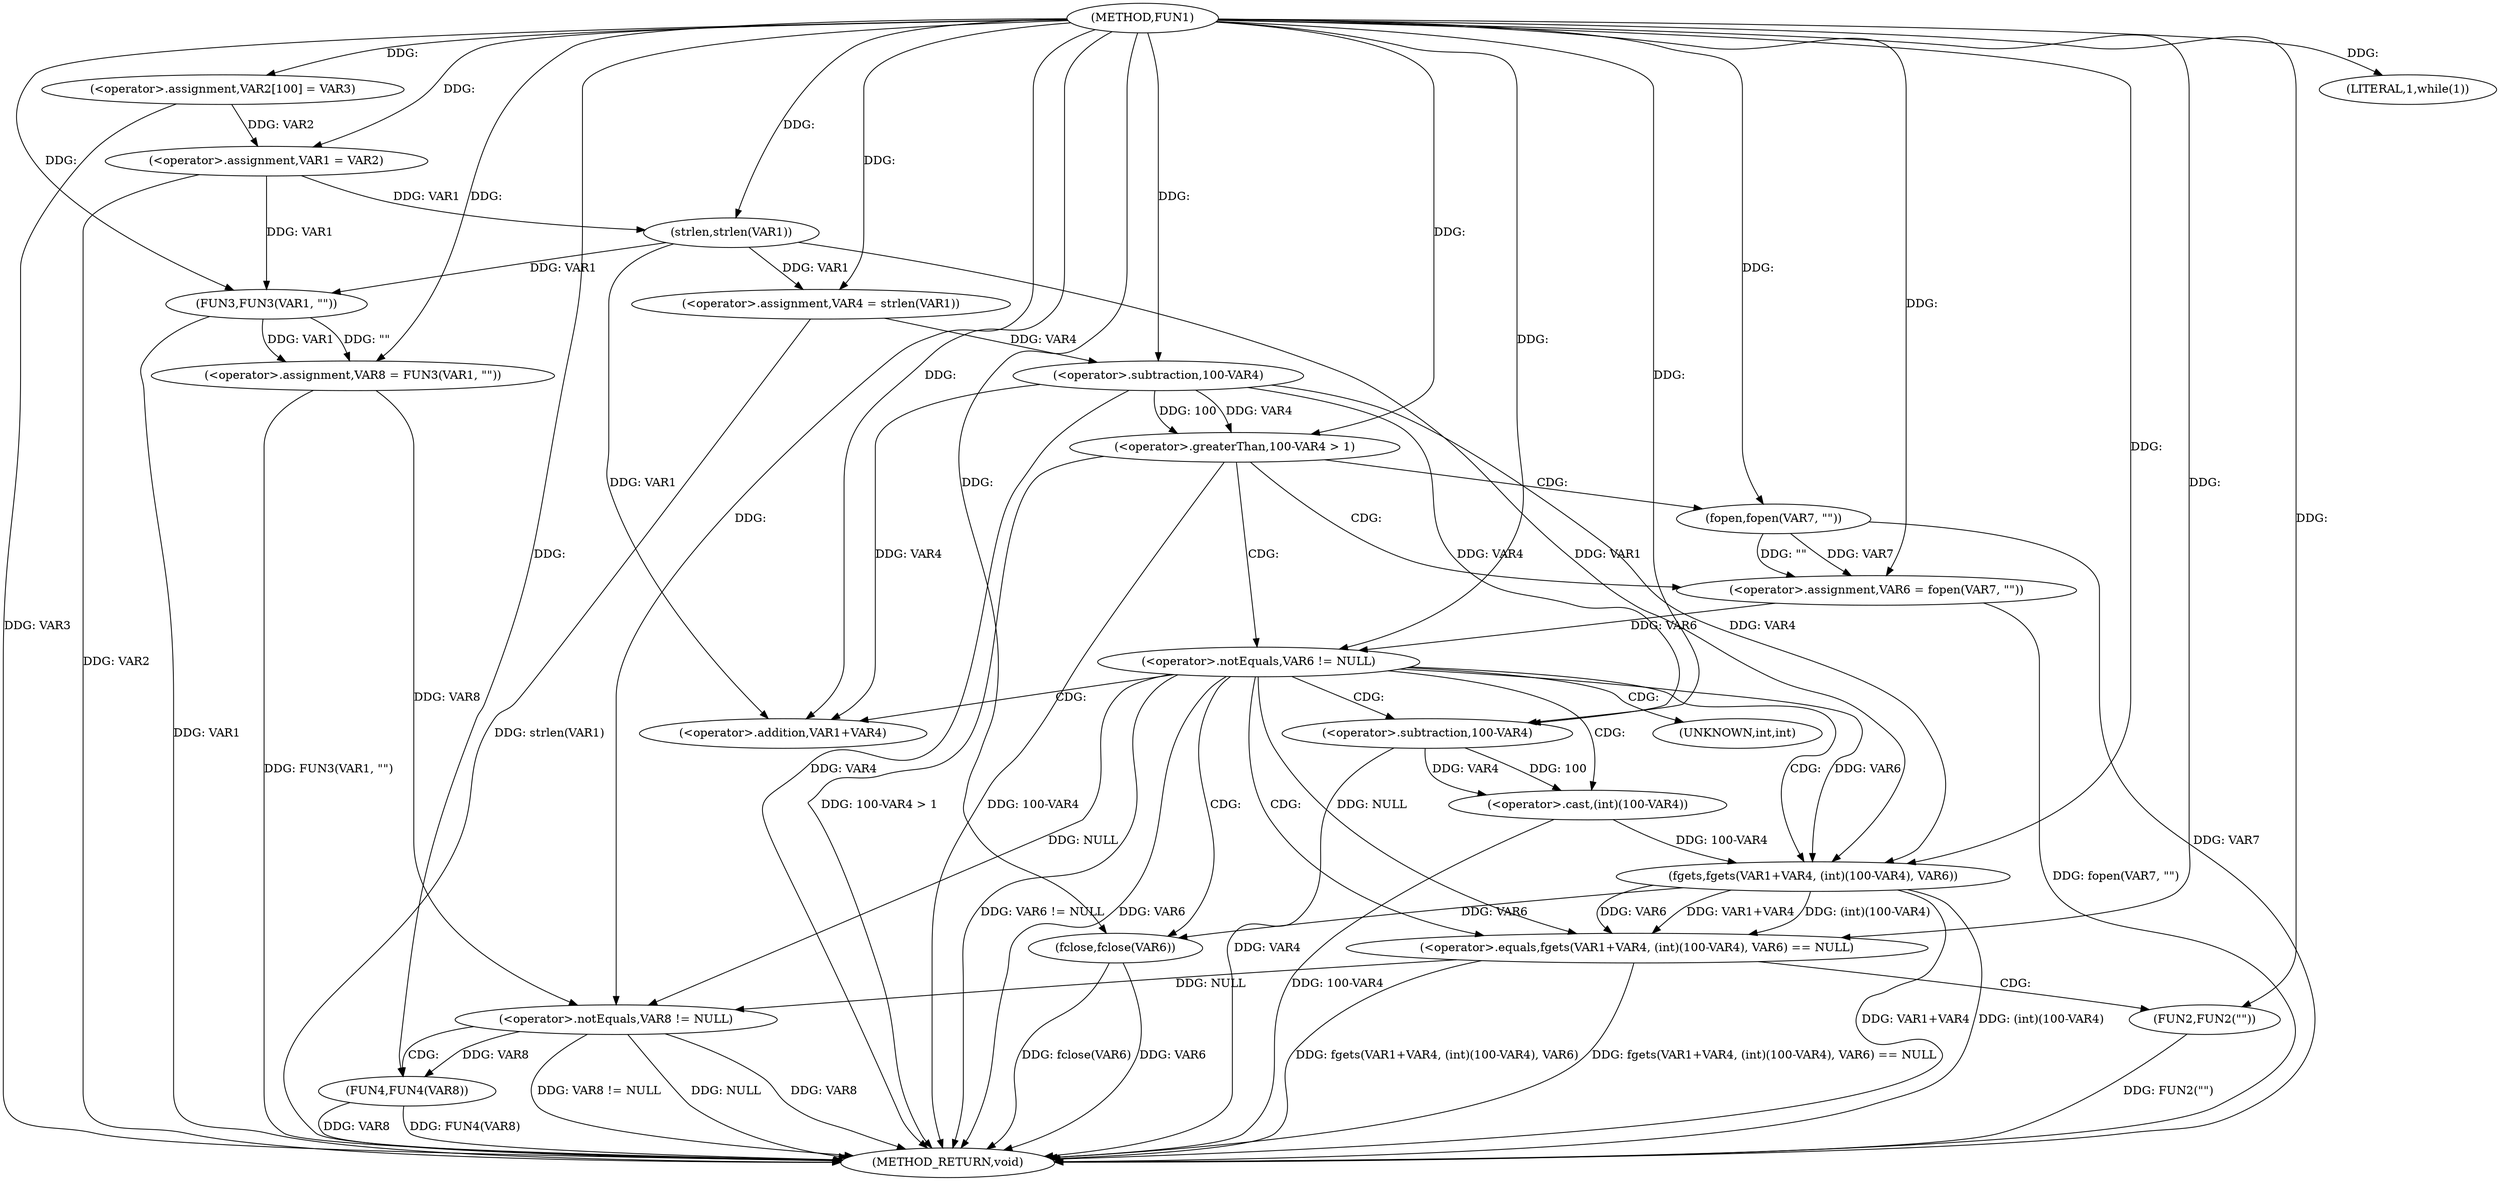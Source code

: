 digraph FUN1 {  
"1000100" [label = "(METHOD,FUN1)" ]
"1000170" [label = "(METHOD_RETURN,void)" ]
"1000104" [label = "(<operator>.assignment,VAR2[100] = VAR3)" ]
"1000107" [label = "(<operator>.assignment,VAR1 = VAR2)" ]
"1000111" [label = "(LITERAL,1,while(1))" ]
"1000115" [label = "(<operator>.assignment,VAR4 = strlen(VAR1))" ]
"1000117" [label = "(strlen,strlen(VAR1))" ]
"1000121" [label = "(<operator>.greaterThan,100-VAR4 > 1)" ]
"1000122" [label = "(<operator>.subtraction,100-VAR4)" ]
"1000127" [label = "(<operator>.assignment,VAR6 = fopen(VAR7, \"\"))" ]
"1000129" [label = "(fopen,fopen(VAR7, \"\"))" ]
"1000133" [label = "(<operator>.notEquals,VAR6 != NULL)" ]
"1000138" [label = "(<operator>.equals,fgets(VAR1+VAR4, (int)(100-VAR4), VAR6) == NULL)" ]
"1000139" [label = "(fgets,fgets(VAR1+VAR4, (int)(100-VAR4), VAR6))" ]
"1000140" [label = "(<operator>.addition,VAR1+VAR4)" ]
"1000143" [label = "(<operator>.cast,(int)(100-VAR4))" ]
"1000145" [label = "(<operator>.subtraction,100-VAR4)" ]
"1000151" [label = "(FUN2,FUN2(\"\"))" ]
"1000153" [label = "(fclose,fclose(VAR6))" ]
"1000158" [label = "(<operator>.assignment,VAR8 = FUN3(VAR1, \"\"))" ]
"1000160" [label = "(FUN3,FUN3(VAR1, \"\"))" ]
"1000164" [label = "(<operator>.notEquals,VAR8 != NULL)" ]
"1000168" [label = "(FUN4,FUN4(VAR8))" ]
"1000144" [label = "(UNKNOWN,int,int)" ]
  "1000115" -> "1000170"  [ label = "DDG: strlen(VAR1)"] 
  "1000168" -> "1000170"  [ label = "DDG: VAR8"] 
  "1000158" -> "1000170"  [ label = "DDG: FUN3(VAR1, \"\")"] 
  "1000138" -> "1000170"  [ label = "DDG: fgets(VAR1+VAR4, (int)(100-VAR4), VAR6)"] 
  "1000133" -> "1000170"  [ label = "DDG: VAR6 != NULL"] 
  "1000153" -> "1000170"  [ label = "DDG: VAR6"] 
  "1000138" -> "1000170"  [ label = "DDG: fgets(VAR1+VAR4, (int)(100-VAR4), VAR6) == NULL"] 
  "1000168" -> "1000170"  [ label = "DDG: FUN4(VAR8)"] 
  "1000129" -> "1000170"  [ label = "DDG: VAR7"] 
  "1000164" -> "1000170"  [ label = "DDG: VAR8 != NULL"] 
  "1000151" -> "1000170"  [ label = "DDG: FUN2(\"\")"] 
  "1000164" -> "1000170"  [ label = "DDG: NULL"] 
  "1000139" -> "1000170"  [ label = "DDG: VAR1+VAR4"] 
  "1000127" -> "1000170"  [ label = "DDG: fopen(VAR7, \"\")"] 
  "1000133" -> "1000170"  [ label = "DDG: VAR6"] 
  "1000121" -> "1000170"  [ label = "DDG: 100-VAR4 > 1"] 
  "1000153" -> "1000170"  [ label = "DDG: fclose(VAR6)"] 
  "1000139" -> "1000170"  [ label = "DDG: (int)(100-VAR4)"] 
  "1000121" -> "1000170"  [ label = "DDG: 100-VAR4"] 
  "1000143" -> "1000170"  [ label = "DDG: 100-VAR4"] 
  "1000145" -> "1000170"  [ label = "DDG: VAR4"] 
  "1000160" -> "1000170"  [ label = "DDG: VAR1"] 
  "1000104" -> "1000170"  [ label = "DDG: VAR3"] 
  "1000107" -> "1000170"  [ label = "DDG: VAR2"] 
  "1000122" -> "1000170"  [ label = "DDG: VAR4"] 
  "1000164" -> "1000170"  [ label = "DDG: VAR8"] 
  "1000100" -> "1000104"  [ label = "DDG: "] 
  "1000104" -> "1000107"  [ label = "DDG: VAR2"] 
  "1000100" -> "1000107"  [ label = "DDG: "] 
  "1000100" -> "1000111"  [ label = "DDG: "] 
  "1000117" -> "1000115"  [ label = "DDG: VAR1"] 
  "1000100" -> "1000115"  [ label = "DDG: "] 
  "1000107" -> "1000117"  [ label = "DDG: VAR1"] 
  "1000100" -> "1000117"  [ label = "DDG: "] 
  "1000122" -> "1000121"  [ label = "DDG: 100"] 
  "1000122" -> "1000121"  [ label = "DDG: VAR4"] 
  "1000100" -> "1000122"  [ label = "DDG: "] 
  "1000115" -> "1000122"  [ label = "DDG: VAR4"] 
  "1000100" -> "1000121"  [ label = "DDG: "] 
  "1000129" -> "1000127"  [ label = "DDG: VAR7"] 
  "1000129" -> "1000127"  [ label = "DDG: \"\""] 
  "1000100" -> "1000127"  [ label = "DDG: "] 
  "1000100" -> "1000129"  [ label = "DDG: "] 
  "1000127" -> "1000133"  [ label = "DDG: VAR6"] 
  "1000100" -> "1000133"  [ label = "DDG: "] 
  "1000139" -> "1000138"  [ label = "DDG: VAR1+VAR4"] 
  "1000139" -> "1000138"  [ label = "DDG: (int)(100-VAR4)"] 
  "1000139" -> "1000138"  [ label = "DDG: VAR6"] 
  "1000117" -> "1000139"  [ label = "DDG: VAR1"] 
  "1000100" -> "1000139"  [ label = "DDG: "] 
  "1000122" -> "1000139"  [ label = "DDG: VAR4"] 
  "1000117" -> "1000140"  [ label = "DDG: VAR1"] 
  "1000100" -> "1000140"  [ label = "DDG: "] 
  "1000122" -> "1000140"  [ label = "DDG: VAR4"] 
  "1000143" -> "1000139"  [ label = "DDG: 100-VAR4"] 
  "1000145" -> "1000143"  [ label = "DDG: 100"] 
  "1000145" -> "1000143"  [ label = "DDG: VAR4"] 
  "1000100" -> "1000145"  [ label = "DDG: "] 
  "1000122" -> "1000145"  [ label = "DDG: VAR4"] 
  "1000133" -> "1000139"  [ label = "DDG: VAR6"] 
  "1000133" -> "1000138"  [ label = "DDG: NULL"] 
  "1000100" -> "1000138"  [ label = "DDG: "] 
  "1000100" -> "1000151"  [ label = "DDG: "] 
  "1000139" -> "1000153"  [ label = "DDG: VAR6"] 
  "1000100" -> "1000153"  [ label = "DDG: "] 
  "1000160" -> "1000158"  [ label = "DDG: VAR1"] 
  "1000160" -> "1000158"  [ label = "DDG: \"\""] 
  "1000100" -> "1000158"  [ label = "DDG: "] 
  "1000107" -> "1000160"  [ label = "DDG: VAR1"] 
  "1000117" -> "1000160"  [ label = "DDG: VAR1"] 
  "1000100" -> "1000160"  [ label = "DDG: "] 
  "1000158" -> "1000164"  [ label = "DDG: VAR8"] 
  "1000100" -> "1000164"  [ label = "DDG: "] 
  "1000138" -> "1000164"  [ label = "DDG: NULL"] 
  "1000133" -> "1000164"  [ label = "DDG: NULL"] 
  "1000164" -> "1000168"  [ label = "DDG: VAR8"] 
  "1000100" -> "1000168"  [ label = "DDG: "] 
  "1000121" -> "1000127"  [ label = "CDG: "] 
  "1000121" -> "1000129"  [ label = "CDG: "] 
  "1000121" -> "1000133"  [ label = "CDG: "] 
  "1000133" -> "1000153"  [ label = "CDG: "] 
  "1000133" -> "1000143"  [ label = "CDG: "] 
  "1000133" -> "1000145"  [ label = "CDG: "] 
  "1000133" -> "1000139"  [ label = "CDG: "] 
  "1000133" -> "1000144"  [ label = "CDG: "] 
  "1000133" -> "1000140"  [ label = "CDG: "] 
  "1000133" -> "1000138"  [ label = "CDG: "] 
  "1000138" -> "1000151"  [ label = "CDG: "] 
  "1000164" -> "1000168"  [ label = "CDG: "] 
}
